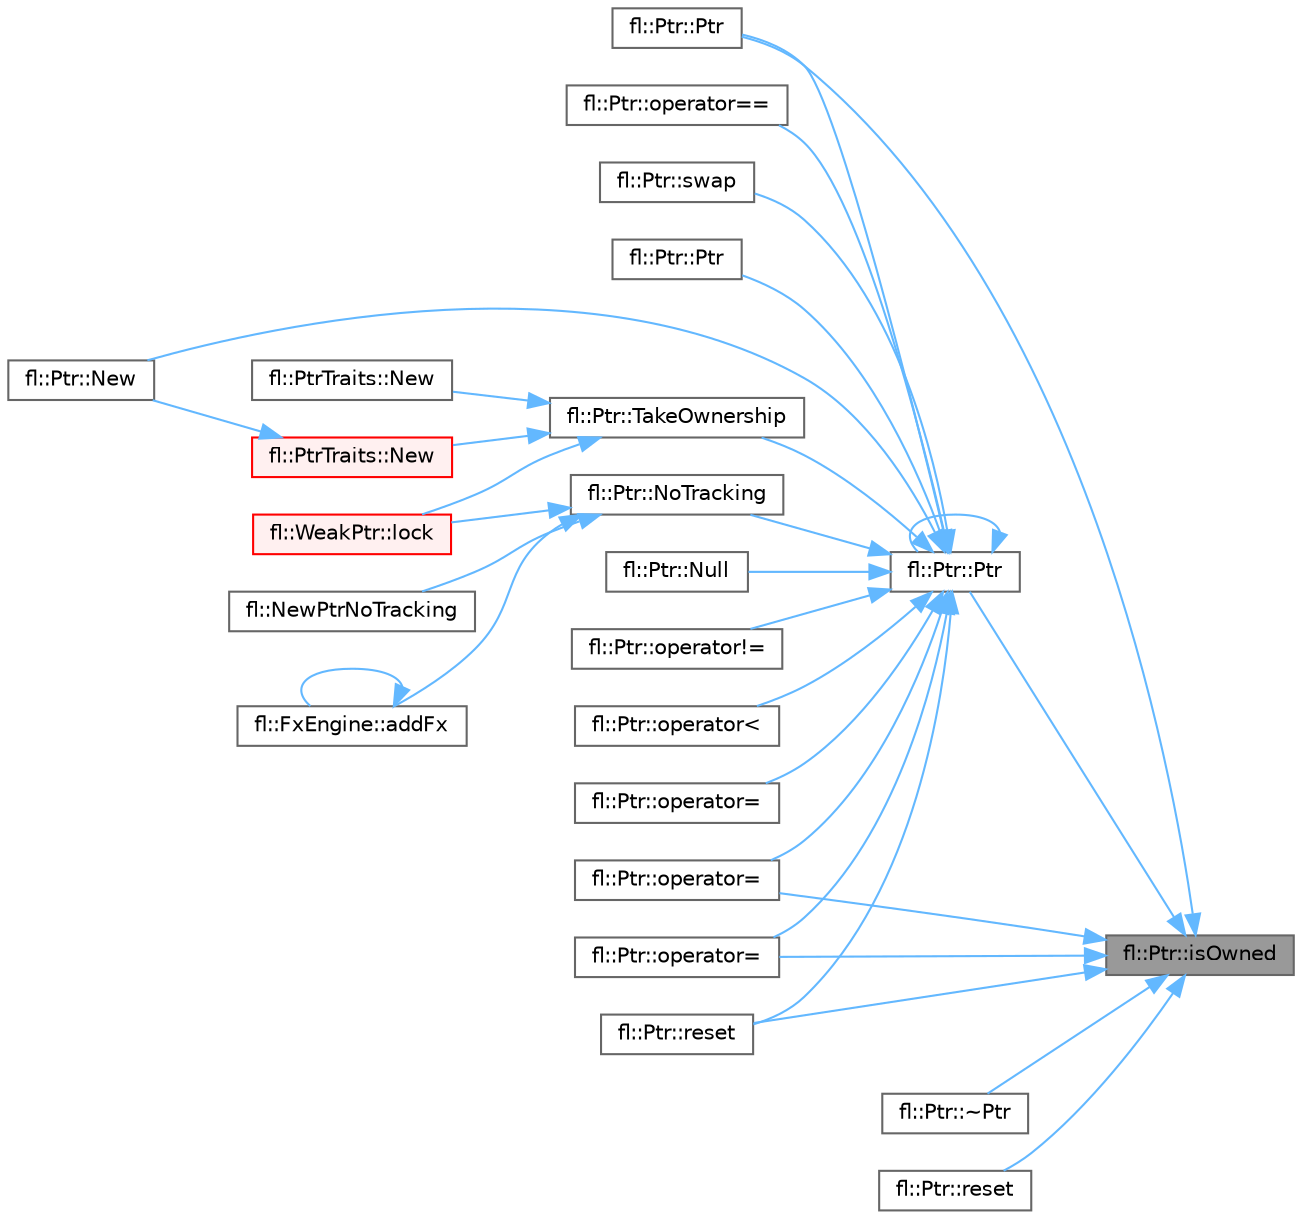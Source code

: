 digraph "fl::Ptr::isOwned"
{
 // INTERACTIVE_SVG=YES
 // LATEX_PDF_SIZE
  bgcolor="transparent";
  edge [fontname=Helvetica,fontsize=10,labelfontname=Helvetica,labelfontsize=10];
  node [fontname=Helvetica,fontsize=10,shape=box,height=0.2,width=0.4];
  rankdir="RL";
  Node1 [id="Node000001",label="fl::Ptr::isOwned",height=0.2,width=0.4,color="gray40", fillcolor="grey60", style="filled", fontcolor="black",tooltip=" "];
  Node1 -> Node2 [id="edge1_Node000001_Node000002",dir="back",color="steelblue1",style="solid",tooltip=" "];
  Node2 [id="Node000002",label="fl::Ptr::Ptr",height=0.2,width=0.4,color="grey40", fillcolor="white", style="filled",URL="$d1/d56/classfl_1_1_ptr_a8d9a8dbd1a6cf7b4801c396b8e802e1d.html#a8d9a8dbd1a6cf7b4801c396b8e802e1d",tooltip=" "];
  Node1 -> Node3 [id="edge2_Node000001_Node000003",dir="back",color="steelblue1",style="solid",tooltip=" "];
  Node3 [id="Node000003",label="fl::Ptr::Ptr",height=0.2,width=0.4,color="grey40", fillcolor="white", style="filled",URL="$d1/d56/classfl_1_1_ptr_a5eadeb0f9f825544e0280cd8c6d48539.html#a5eadeb0f9f825544e0280cd8c6d48539",tooltip=" "];
  Node3 -> Node2 [id="edge3_Node000003_Node000002",dir="back",color="steelblue1",style="solid",tooltip=" "];
  Node3 -> Node3 [id="edge4_Node000003_Node000003",dir="back",color="steelblue1",style="solid",tooltip=" "];
  Node3 -> Node4 [id="edge5_Node000003_Node000004",dir="back",color="steelblue1",style="solid",tooltip=" "];
  Node4 [id="Node000004",label="fl::Ptr::Ptr",height=0.2,width=0.4,color="grey40", fillcolor="white", style="filled",URL="$d1/d56/classfl_1_1_ptr_a4b6b952b8d8e861cdb64cc1a3672ce8d.html#a4b6b952b8d8e861cdb64cc1a3672ce8d",tooltip=" "];
  Node3 -> Node5 [id="edge6_Node000003_Node000005",dir="back",color="steelblue1",style="solid",tooltip=" "];
  Node5 [id="Node000005",label="fl::Ptr::New",height=0.2,width=0.4,color="grey40", fillcolor="white", style="filled",URL="$d1/d56/classfl_1_1_ptr_a4041b6379499b8faf0626509cbb9d357.html#a4041b6379499b8faf0626509cbb9d357",tooltip=" "];
  Node3 -> Node6 [id="edge7_Node000003_Node000006",dir="back",color="steelblue1",style="solid",tooltip=" "];
  Node6 [id="Node000006",label="fl::Ptr::NoTracking",height=0.2,width=0.4,color="grey40", fillcolor="white", style="filled",URL="$d1/d56/classfl_1_1_ptr_a634e230ee0f4e89e43a2e127aca31aee.html#a634e230ee0f4e89e43a2e127aca31aee",tooltip=" "];
  Node6 -> Node7 [id="edge8_Node000006_Node000007",dir="back",color="steelblue1",style="solid",tooltip=" "];
  Node7 [id="Node000007",label="fl::FxEngine::addFx",height=0.2,width=0.4,color="grey40", fillcolor="white", style="filled",URL="$d4/d60/classfl_1_1_fx_engine_ae7fcd8e1299e27e323cb96069321200b.html#ae7fcd8e1299e27e323cb96069321200b",tooltip="Adds a new effect to the engine."];
  Node7 -> Node7 [id="edge9_Node000007_Node000007",dir="back",color="steelblue1",style="solid",tooltip=" "];
  Node6 -> Node8 [id="edge10_Node000006_Node000008",dir="back",color="steelblue1",style="solid",tooltip=" "];
  Node8 [id="Node000008",label="fl::WeakPtr::lock",height=0.2,width=0.4,color="red", fillcolor="#FFF0F0", style="filled",URL="$db/d77/classfl_1_1_weak_ptr_ac52bc006cef9fef0774e23023aa5d9f2.html#ac52bc006cef9fef0774e23023aa5d9f2",tooltip=" "];
  Node6 -> Node10 [id="edge11_Node000006_Node000010",dir="back",color="steelblue1",style="solid",tooltip=" "];
  Node10 [id="Node000010",label="fl::NewPtrNoTracking",height=0.2,width=0.4,color="grey40", fillcolor="white", style="filled",URL="$d4/d36/namespacefl_a755f6bf38632d39e6a94a23adeed2736.html#a755f6bf38632d39e6a94a23adeed2736",tooltip=" "];
  Node3 -> Node11 [id="edge12_Node000003_Node000011",dir="back",color="steelblue1",style="solid",tooltip=" "];
  Node11 [id="Node000011",label="fl::Ptr::Null",height=0.2,width=0.4,color="grey40", fillcolor="white", style="filled",URL="$d1/d56/classfl_1_1_ptr_a957e9940a5c1a8363b79accc93625dc1.html#a957e9940a5c1a8363b79accc93625dc1",tooltip=" "];
  Node3 -> Node12 [id="edge13_Node000003_Node000012",dir="back",color="steelblue1",style="solid",tooltip=" "];
  Node12 [id="Node000012",label="fl::Ptr::operator!=",height=0.2,width=0.4,color="grey40", fillcolor="white", style="filled",URL="$d1/d56/classfl_1_1_ptr_a7dfb590b25cea41f077c559cd6bbf8aa.html#a7dfb590b25cea41f077c559cd6bbf8aa",tooltip=" "];
  Node3 -> Node13 [id="edge14_Node000003_Node000013",dir="back",color="steelblue1",style="solid",tooltip=" "];
  Node13 [id="Node000013",label="fl::Ptr::operator\<",height=0.2,width=0.4,color="grey40", fillcolor="white", style="filled",URL="$d1/d56/classfl_1_1_ptr_a12b1119fdfa005760cd0905ef452391e.html#a12b1119fdfa005760cd0905ef452391e",tooltip=" "];
  Node3 -> Node14 [id="edge15_Node000003_Node000014",dir="back",color="steelblue1",style="solid",tooltip=" "];
  Node14 [id="Node000014",label="fl::Ptr::operator=",height=0.2,width=0.4,color="grey40", fillcolor="white", style="filled",URL="$d1/d56/classfl_1_1_ptr_aa7535e1aa9e2824848c15a63bde6d6be.html#aa7535e1aa9e2824848c15a63bde6d6be",tooltip=" "];
  Node3 -> Node15 [id="edge16_Node000003_Node000015",dir="back",color="steelblue1",style="solid",tooltip=" "];
  Node15 [id="Node000015",label="fl::Ptr::operator=",height=0.2,width=0.4,color="grey40", fillcolor="white", style="filled",URL="$d1/d56/classfl_1_1_ptr_a387db388c8c46dbee9bb8b8312f56c88.html#a387db388c8c46dbee9bb8b8312f56c88",tooltip=" "];
  Node3 -> Node16 [id="edge17_Node000003_Node000016",dir="back",color="steelblue1",style="solid",tooltip=" "];
  Node16 [id="Node000016",label="fl::Ptr::operator=",height=0.2,width=0.4,color="grey40", fillcolor="white", style="filled",URL="$d1/d56/classfl_1_1_ptr_a9b5011d9740dd8b3b5fde480b22d7511.html#a9b5011d9740dd8b3b5fde480b22d7511",tooltip=" "];
  Node3 -> Node17 [id="edge18_Node000003_Node000017",dir="back",color="steelblue1",style="solid",tooltip=" "];
  Node17 [id="Node000017",label="fl::Ptr::operator==",height=0.2,width=0.4,color="grey40", fillcolor="white", style="filled",URL="$d1/d56/classfl_1_1_ptr_a6178f135ababeb5e646e9921fed6987b.html#a6178f135ababeb5e646e9921fed6987b",tooltip=" "];
  Node3 -> Node18 [id="edge19_Node000003_Node000018",dir="back",color="steelblue1",style="solid",tooltip=" "];
  Node18 [id="Node000018",label="fl::Ptr::reset",height=0.2,width=0.4,color="grey40", fillcolor="white", style="filled",URL="$d1/d56/classfl_1_1_ptr_a1400b2b6296198c993964acec7d3f860.html#a1400b2b6296198c993964acec7d3f860",tooltip=" "];
  Node3 -> Node19 [id="edge20_Node000003_Node000019",dir="back",color="steelblue1",style="solid",tooltip=" "];
  Node19 [id="Node000019",label="fl::Ptr::swap",height=0.2,width=0.4,color="grey40", fillcolor="white", style="filled",URL="$d1/d56/classfl_1_1_ptr_a2fefe47abbb48f0070ddb84dcddf29ab.html#a2fefe47abbb48f0070ddb84dcddf29ab",tooltip=" "];
  Node3 -> Node20 [id="edge21_Node000003_Node000020",dir="back",color="steelblue1",style="solid",tooltip=" "];
  Node20 [id="Node000020",label="fl::Ptr::TakeOwnership",height=0.2,width=0.4,color="grey40", fillcolor="white", style="filled",URL="$d1/d56/classfl_1_1_ptr_a2895e9ece61a2b6fdd33f8195033cfbe.html#a2895e9ece61a2b6fdd33f8195033cfbe",tooltip=" "];
  Node20 -> Node8 [id="edge22_Node000020_Node000008",dir="back",color="steelblue1",style="solid",tooltip=" "];
  Node20 -> Node21 [id="edge23_Node000020_Node000021",dir="back",color="steelblue1",style="solid",tooltip=" "];
  Node21 [id="Node000021",label="fl::PtrTraits::New",height=0.2,width=0.4,color="red", fillcolor="#FFF0F0", style="filled",URL="$da/d84/classfl_1_1_ptr_traits_a6f44b5dc3ee20b4ba14ed6b765cfa776.html#a6f44b5dc3ee20b4ba14ed6b765cfa776",tooltip=" "];
  Node21 -> Node5 [id="edge24_Node000021_Node000005",dir="back",color="steelblue1",style="solid",tooltip=" "];
  Node20 -> Node39 [id="edge25_Node000020_Node000039",dir="back",color="steelblue1",style="solid",tooltip=" "];
  Node39 [id="Node000039",label="fl::PtrTraits::New",height=0.2,width=0.4,color="grey40", fillcolor="white", style="filled",URL="$da/d84/classfl_1_1_ptr_traits_a8f1f367153b1047c93dc60fa54ac117d.html#a8f1f367153b1047c93dc60fa54ac117d",tooltip=" "];
  Node1 -> Node40 [id="edge26_Node000001_Node000040",dir="back",color="steelblue1",style="solid",tooltip=" "];
  Node40 [id="Node000040",label="fl::Ptr::~Ptr",height=0.2,width=0.4,color="grey40", fillcolor="white", style="filled",URL="$d1/d56/classfl_1_1_ptr_ad52092bbae081bea2d011453368d47c1.html#ad52092bbae081bea2d011453368d47c1",tooltip=" "];
  Node1 -> Node14 [id="edge27_Node000001_Node000014",dir="back",color="steelblue1",style="solid",tooltip=" "];
  Node1 -> Node15 [id="edge28_Node000001_Node000015",dir="back",color="steelblue1",style="solid",tooltip=" "];
  Node1 -> Node41 [id="edge29_Node000001_Node000041",dir="back",color="steelblue1",style="solid",tooltip=" "];
  Node41 [id="Node000041",label="fl::Ptr::reset",height=0.2,width=0.4,color="grey40", fillcolor="white", style="filled",URL="$d1/d56/classfl_1_1_ptr_a0095f0a1d85ef9eeaea769ae0f27828c.html#a0095f0a1d85ef9eeaea769ae0f27828c",tooltip=" "];
  Node1 -> Node18 [id="edge30_Node000001_Node000018",dir="back",color="steelblue1",style="solid",tooltip=" "];
}
